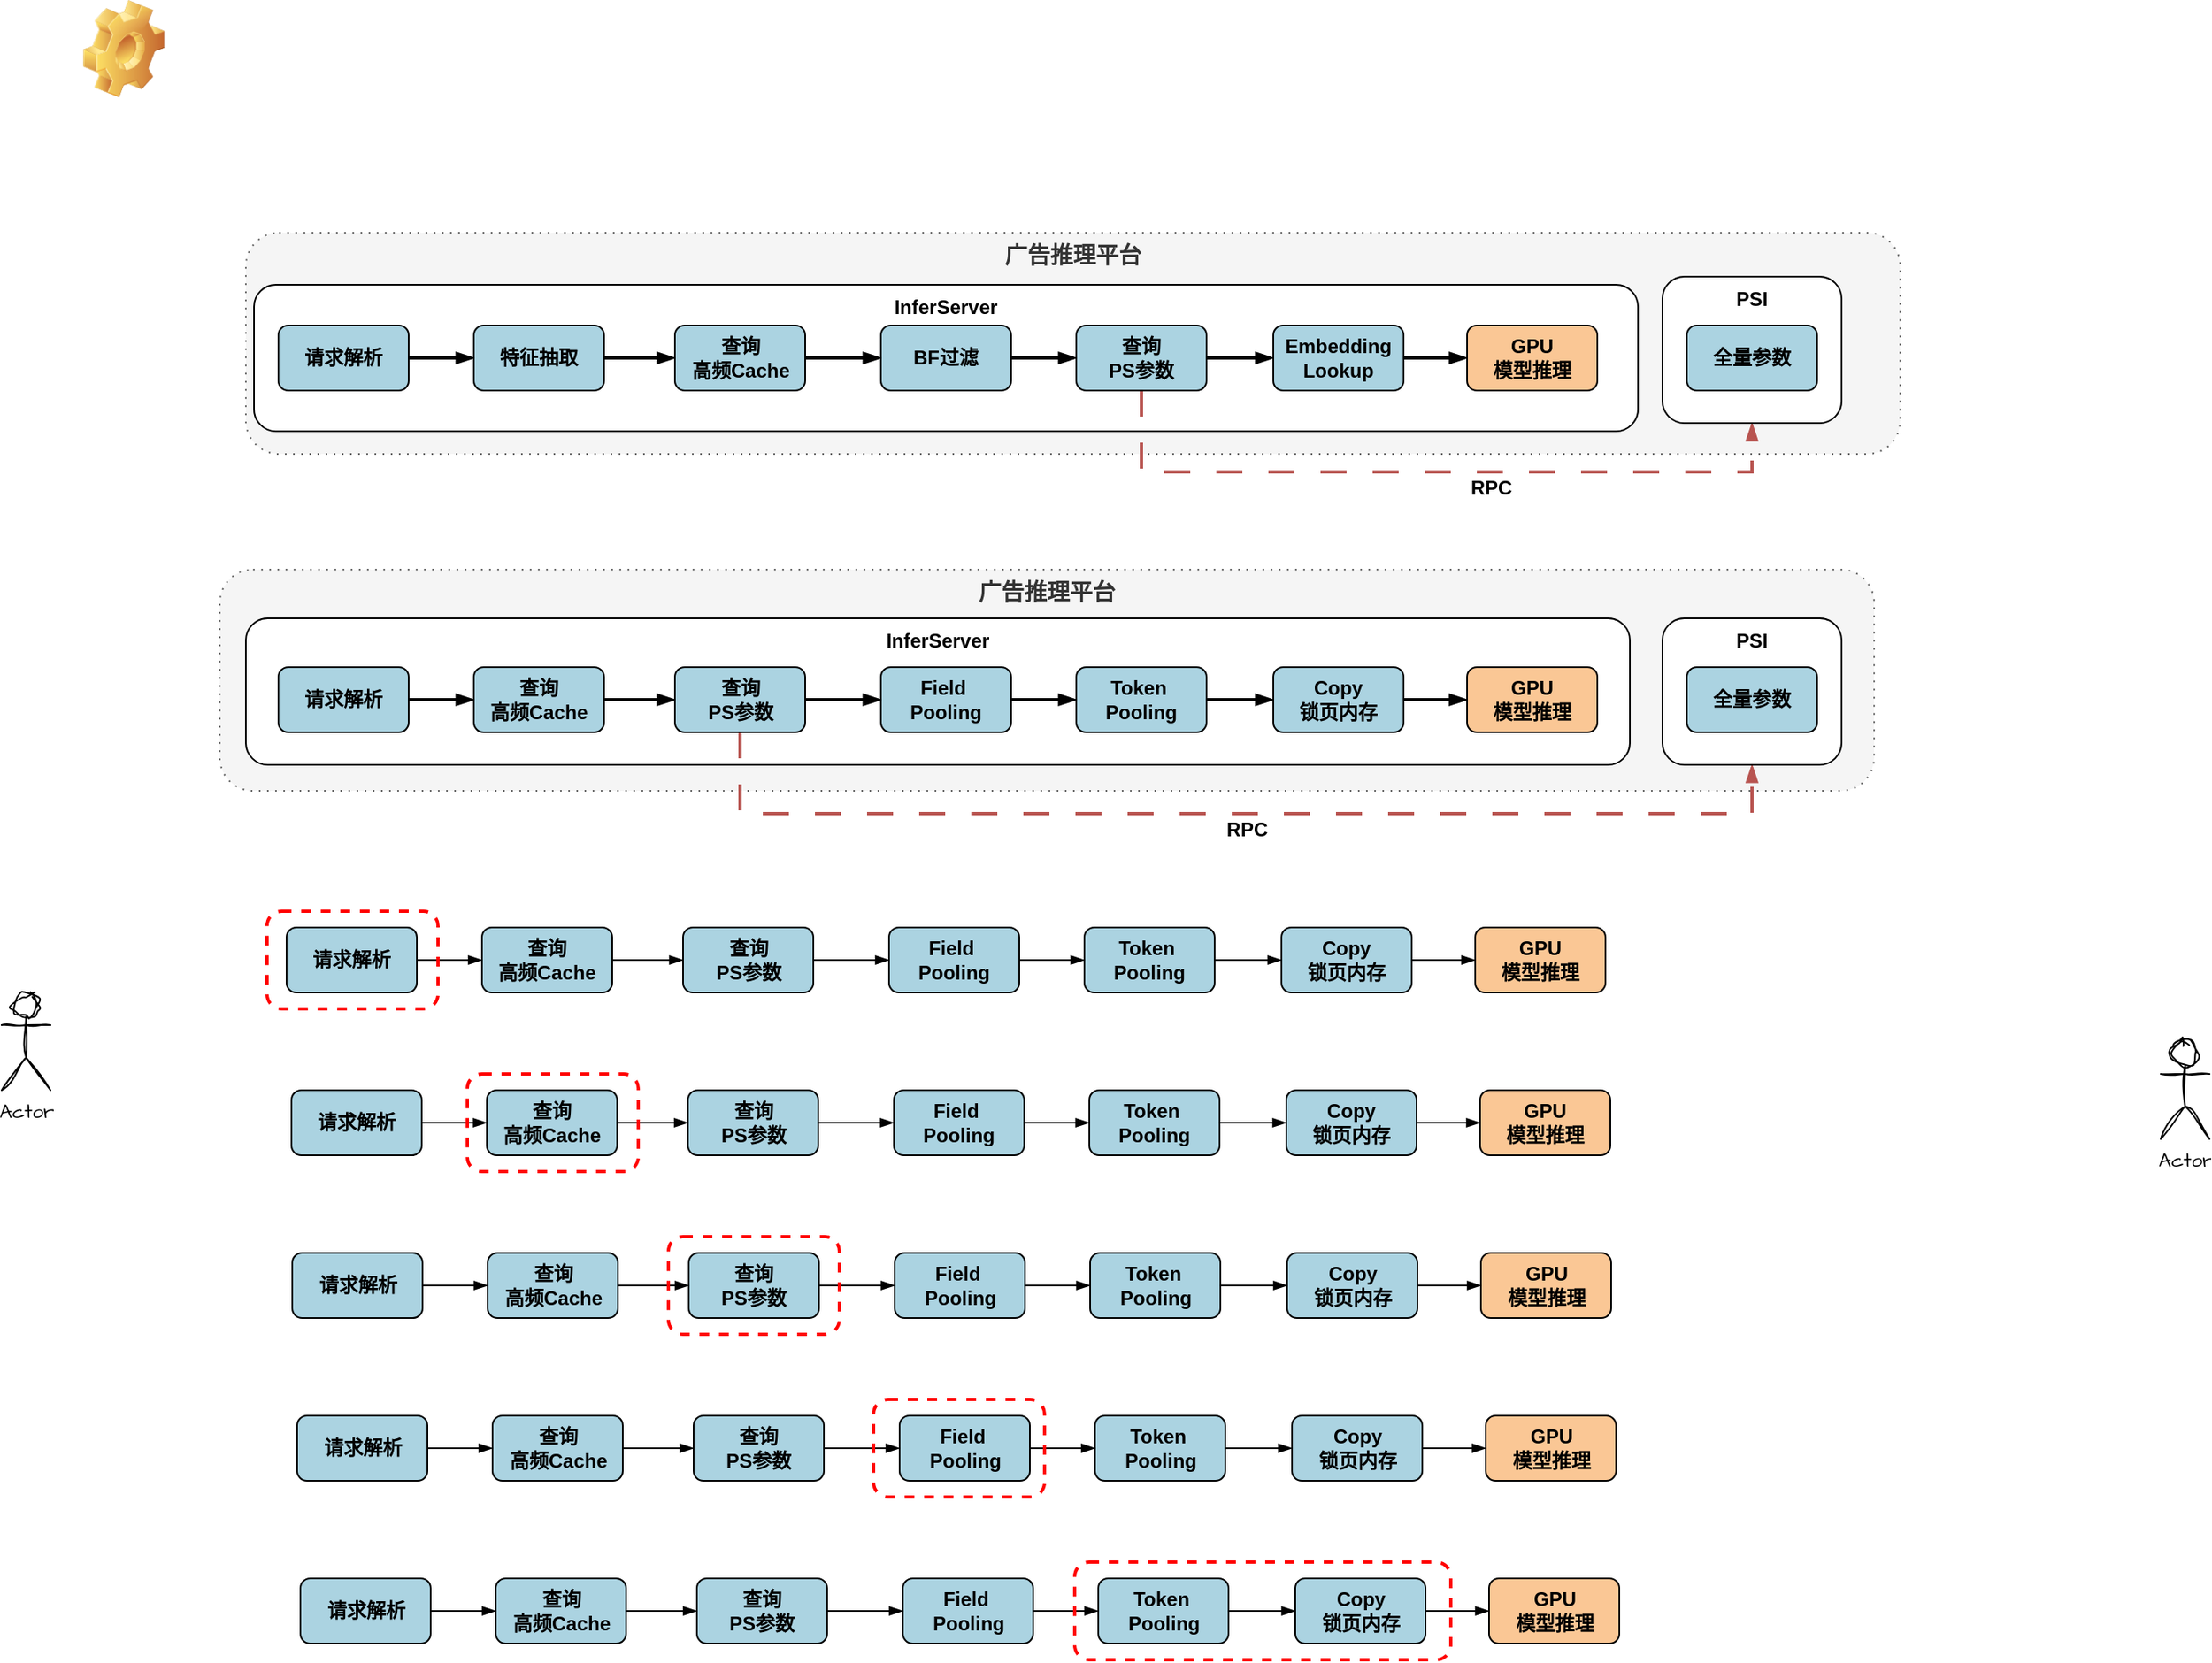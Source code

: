 <mxfile version="27.0.6">
  <diagram name="第 1 页" id="GjEhbLxv8ckOb1mPa53r">
    <mxGraphModel dx="2040" dy="1800" grid="1" gridSize="10" guides="1" tooltips="1" connect="1" arrows="1" fold="1" page="1" pageScale="1" pageWidth="827" pageHeight="1169" math="0" shadow="0">
      <root>
        <mxCell id="0" />
        <mxCell id="1" parent="0" />
        <mxCell id="kPLIuCxcIL4N2UCZBuoY-30" value="&lt;b&gt;&lt;font style=&quot;font-size: 14px;&quot;&gt;广告推理平台&lt;/font&gt;&lt;/b&gt;" style="rounded=1;whiteSpace=wrap;html=1;hachureGap=4;fontFamily=Architects Daughter;fontSource=https%3A%2F%2Ffonts.googleapis.com%2Fcss%3Ffamily%3DArchitects%2BDaughter;dashed=1;dashPattern=1 4;verticalAlign=top;fillColor=#f5f5f5;fontColor=#333333;strokeColor=#666666;" vertex="1" parent="1">
          <mxGeometry x="34" y="340" width="1016" height="136" as="geometry" />
        </mxCell>
        <mxCell id="kPLIuCxcIL4N2UCZBuoY-8" value="&lt;font face=&quot;Helvetica&quot;&gt;&lt;b style=&quot;&quot;&gt;InferServer&lt;/b&gt;&lt;/font&gt;" style="rounded=1;whiteSpace=wrap;html=1;hachureGap=4;fontFamily=Architects Daughter;fontSource=https%3A%2F%2Ffonts.googleapis.com%2Fcss%3Ffamily%3DArchitects%2BDaughter;verticalAlign=top;" vertex="1" parent="1">
          <mxGeometry x="50" y="370" width="850" height="90" as="geometry" />
        </mxCell>
        <mxCell id="kPLIuCxcIL4N2UCZBuoY-9" style="edgeStyle=orthogonalEdgeStyle;rounded=0;hachureGap=4;orthogonalLoop=1;jettySize=auto;html=1;exitX=1;exitY=0.5;exitDx=0;exitDy=0;fontFamily=Architects Daughter;fontSource=https%3A%2F%2Ffonts.googleapis.com%2Fcss%3Ffamily%3DArchitects%2BDaughter;endArrow=blockThin;endFill=1;strokeWidth=2;" edge="1" parent="1" source="kPLIuCxcIL4N2UCZBuoY-1" target="kPLIuCxcIL4N2UCZBuoY-2">
          <mxGeometry relative="1" as="geometry">
            <Array as="points">
              <mxPoint x="170" y="420" />
              <mxPoint x="170" y="420" />
            </Array>
          </mxGeometry>
        </mxCell>
        <mxCell id="kPLIuCxcIL4N2UCZBuoY-1" value="请求解析" style="rounded=1;whiteSpace=wrap;html=1;hachureGap=4;fontFamily=Helvetica;fontStyle=1;fillColor=#ABD3E1;" vertex="1" parent="1">
          <mxGeometry x="70" y="400" width="80" height="40" as="geometry" />
        </mxCell>
        <mxCell id="kPLIuCxcIL4N2UCZBuoY-10" style="edgeStyle=orthogonalEdgeStyle;rounded=0;hachureGap=4;orthogonalLoop=1;jettySize=auto;html=1;exitX=1;exitY=0.5;exitDx=0;exitDy=0;entryX=0;entryY=0.5;entryDx=0;entryDy=0;fontFamily=Architects Daughter;fontSource=https%3A%2F%2Ffonts.googleapis.com%2Fcss%3Ffamily%3DArchitects%2BDaughter;endArrow=blockThin;endFill=1;strokeWidth=2;" edge="1" parent="1" source="kPLIuCxcIL4N2UCZBuoY-2" target="kPLIuCxcIL4N2UCZBuoY-3">
          <mxGeometry relative="1" as="geometry" />
        </mxCell>
        <mxCell id="kPLIuCxcIL4N2UCZBuoY-2" value="查询&lt;div&gt;高频Cache&lt;/div&gt;" style="rounded=1;whiteSpace=wrap;html=1;hachureGap=4;fontFamily=Helvetica;fontStyle=1;fillColor=#ABD3E1;" vertex="1" parent="1">
          <mxGeometry x="190" y="400" width="80" height="40" as="geometry" />
        </mxCell>
        <mxCell id="kPLIuCxcIL4N2UCZBuoY-11" style="edgeStyle=orthogonalEdgeStyle;rounded=0;hachureGap=4;orthogonalLoop=1;jettySize=auto;html=1;exitX=1;exitY=0.5;exitDx=0;exitDy=0;fontFamily=Architects Daughter;fontSource=https%3A%2F%2Ffonts.googleapis.com%2Fcss%3Ffamily%3DArchitects%2BDaughter;endArrow=blockThin;endFill=1;strokeWidth=2;" edge="1" parent="1" source="kPLIuCxcIL4N2UCZBuoY-3" target="kPLIuCxcIL4N2UCZBuoY-4">
          <mxGeometry relative="1" as="geometry" />
        </mxCell>
        <mxCell id="kPLIuCxcIL4N2UCZBuoY-34" style="edgeStyle=orthogonalEdgeStyle;rounded=0;hachureGap=4;orthogonalLoop=1;jettySize=auto;html=1;exitX=0.5;exitY=1;exitDx=0;exitDy=0;entryX=0.5;entryY=1;entryDx=0;entryDy=0;fontFamily=Architects Daughter;fontSource=https%3A%2F%2Ffonts.googleapis.com%2Fcss%3Ffamily%3DArchitects%2BDaughter;endArrow=blockThin;endFill=1;strokeWidth=2;dashed=1;dashPattern=8 8;fillColor=#f8cecc;strokeColor=#b85450;" edge="1" parent="1" source="kPLIuCxcIL4N2UCZBuoY-3" target="kPLIuCxcIL4N2UCZBuoY-29">
          <mxGeometry relative="1" as="geometry">
            <Array as="points">
              <mxPoint x="354" y="490" />
              <mxPoint x="975" y="490" />
            </Array>
          </mxGeometry>
        </mxCell>
        <mxCell id="kPLIuCxcIL4N2UCZBuoY-3" value="查询&lt;div&gt;PS&lt;span style=&quot;background-color: transparent; color: light-dark(rgb(0, 0, 0), rgb(255, 255, 255));&quot;&gt;参数&lt;/span&gt;&lt;/div&gt;" style="rounded=1;whiteSpace=wrap;html=1;hachureGap=4;fontFamily=Helvetica;fontStyle=1;fillColor=#ABD3E1;" vertex="1" parent="1">
          <mxGeometry x="313.5" y="400" width="80" height="40" as="geometry" />
        </mxCell>
        <mxCell id="kPLIuCxcIL4N2UCZBuoY-12" style="edgeStyle=orthogonalEdgeStyle;rounded=0;hachureGap=4;orthogonalLoop=1;jettySize=auto;html=1;exitX=1;exitY=0.5;exitDx=0;exitDy=0;entryX=0;entryY=0.5;entryDx=0;entryDy=0;fontFamily=Architects Daughter;fontSource=https%3A%2F%2Ffonts.googleapis.com%2Fcss%3Ffamily%3DArchitects%2BDaughter;endArrow=blockThin;endFill=1;strokeWidth=2;" edge="1" parent="1" source="kPLIuCxcIL4N2UCZBuoY-4" target="kPLIuCxcIL4N2UCZBuoY-5">
          <mxGeometry relative="1" as="geometry" />
        </mxCell>
        <mxCell id="kPLIuCxcIL4N2UCZBuoY-4" value="Field&amp;nbsp;&lt;div&gt;Pooling&lt;/div&gt;" style="rounded=1;whiteSpace=wrap;html=1;hachureGap=4;fontFamily=Helvetica;fontStyle=1;fillColor=#ABD3E1;" vertex="1" parent="1">
          <mxGeometry x="440" y="400" width="80" height="40" as="geometry" />
        </mxCell>
        <mxCell id="kPLIuCxcIL4N2UCZBuoY-13" style="edgeStyle=orthogonalEdgeStyle;rounded=0;hachureGap=4;orthogonalLoop=1;jettySize=auto;html=1;exitX=1;exitY=0.5;exitDx=0;exitDy=0;entryX=0;entryY=0.5;entryDx=0;entryDy=0;fontFamily=Architects Daughter;fontSource=https%3A%2F%2Ffonts.googleapis.com%2Fcss%3Ffamily%3DArchitects%2BDaughter;endArrow=blockThin;endFill=1;strokeWidth=2;" edge="1" parent="1" source="kPLIuCxcIL4N2UCZBuoY-5" target="kPLIuCxcIL4N2UCZBuoY-6">
          <mxGeometry relative="1" as="geometry" />
        </mxCell>
        <mxCell id="kPLIuCxcIL4N2UCZBuoY-5" value="Token&amp;nbsp;&lt;div&gt;Pooling&lt;/div&gt;" style="rounded=1;whiteSpace=wrap;html=1;hachureGap=4;fontFamily=Helvetica;fontStyle=1;fillColor=#ABD3E1;" vertex="1" parent="1">
          <mxGeometry x="560" y="400" width="80" height="40" as="geometry" />
        </mxCell>
        <mxCell id="kPLIuCxcIL4N2UCZBuoY-14" style="edgeStyle=orthogonalEdgeStyle;rounded=0;hachureGap=4;orthogonalLoop=1;jettySize=auto;html=1;exitX=1;exitY=0.5;exitDx=0;exitDy=0;entryX=0;entryY=0.5;entryDx=0;entryDy=0;fontFamily=Architects Daughter;fontSource=https%3A%2F%2Ffonts.googleapis.com%2Fcss%3Ffamily%3DArchitects%2BDaughter;endArrow=blockThin;endFill=1;strokeWidth=2;" edge="1" parent="1" source="kPLIuCxcIL4N2UCZBuoY-6" target="kPLIuCxcIL4N2UCZBuoY-7">
          <mxGeometry relative="1" as="geometry" />
        </mxCell>
        <mxCell id="kPLIuCxcIL4N2UCZBuoY-6" value="Copy&lt;div&gt;锁页内存&lt;/div&gt;" style="rounded=1;whiteSpace=wrap;html=1;hachureGap=4;fontFamily=Helvetica;fontStyle=1;fillColor=#ABD3E1;" vertex="1" parent="1">
          <mxGeometry x="681" y="400" width="80" height="40" as="geometry" />
        </mxCell>
        <mxCell id="kPLIuCxcIL4N2UCZBuoY-7" value="GPU&lt;div&gt;模型推理&lt;/div&gt;" style="rounded=1;whiteSpace=wrap;html=1;hachureGap=4;fontFamily=Helvetica;fontStyle=1;fillColor=#FAC795;" vertex="1" parent="1">
          <mxGeometry x="800" y="400" width="80" height="40" as="geometry" />
        </mxCell>
        <mxCell id="kPLIuCxcIL4N2UCZBuoY-16" style="edgeStyle=orthogonalEdgeStyle;rounded=0;hachureGap=4;orthogonalLoop=1;jettySize=auto;html=1;exitX=1;exitY=0.5;exitDx=0;exitDy=0;fontFamily=Architects Daughter;fontSource=https%3A%2F%2Ffonts.googleapis.com%2Fcss%3Ffamily%3DArchitects%2BDaughter;endArrow=blockThin;endFill=1;" edge="1" parent="1" source="kPLIuCxcIL4N2UCZBuoY-17" target="kPLIuCxcIL4N2UCZBuoY-19">
          <mxGeometry relative="1" as="geometry">
            <Array as="points">
              <mxPoint x="175" y="580" />
              <mxPoint x="175" y="580" />
            </Array>
          </mxGeometry>
        </mxCell>
        <mxCell id="kPLIuCxcIL4N2UCZBuoY-17" value="请求解析" style="rounded=1;whiteSpace=wrap;html=1;hachureGap=4;fontFamily=Helvetica;fontStyle=1;fillColor=#ABD3E1;" vertex="1" parent="1">
          <mxGeometry x="75" y="560" width="80" height="40" as="geometry" />
        </mxCell>
        <mxCell id="kPLIuCxcIL4N2UCZBuoY-18" style="edgeStyle=orthogonalEdgeStyle;rounded=0;hachureGap=4;orthogonalLoop=1;jettySize=auto;html=1;exitX=1;exitY=0.5;exitDx=0;exitDy=0;entryX=0;entryY=0.5;entryDx=0;entryDy=0;fontFamily=Architects Daughter;fontSource=https%3A%2F%2Ffonts.googleapis.com%2Fcss%3Ffamily%3DArchitects%2BDaughter;endArrow=blockThin;endFill=1;" edge="1" parent="1" source="kPLIuCxcIL4N2UCZBuoY-19" target="kPLIuCxcIL4N2UCZBuoY-21">
          <mxGeometry relative="1" as="geometry" />
        </mxCell>
        <mxCell id="kPLIuCxcIL4N2UCZBuoY-19" value="查询&lt;div&gt;高频Cache&lt;/div&gt;" style="rounded=1;whiteSpace=wrap;html=1;hachureGap=4;fontFamily=Helvetica;fontStyle=1;fillColor=#ABD3E1;" vertex="1" parent="1">
          <mxGeometry x="195" y="560" width="80" height="40" as="geometry" />
        </mxCell>
        <mxCell id="kPLIuCxcIL4N2UCZBuoY-20" style="edgeStyle=orthogonalEdgeStyle;rounded=0;hachureGap=4;orthogonalLoop=1;jettySize=auto;html=1;exitX=1;exitY=0.5;exitDx=0;exitDy=0;fontFamily=Architects Daughter;fontSource=https%3A%2F%2Ffonts.googleapis.com%2Fcss%3Ffamily%3DArchitects%2BDaughter;endArrow=blockThin;endFill=1;" edge="1" parent="1" source="kPLIuCxcIL4N2UCZBuoY-21" target="kPLIuCxcIL4N2UCZBuoY-23">
          <mxGeometry relative="1" as="geometry" />
        </mxCell>
        <mxCell id="kPLIuCxcIL4N2UCZBuoY-21" value="查询&lt;div&gt;PS&lt;span style=&quot;background-color: transparent; color: light-dark(rgb(0, 0, 0), rgb(255, 255, 255));&quot;&gt;参数&lt;/span&gt;&lt;/div&gt;" style="rounded=1;whiteSpace=wrap;html=1;hachureGap=4;fontFamily=Helvetica;fontStyle=1;fillColor=#ABD3E1;" vertex="1" parent="1">
          <mxGeometry x="318.5" y="560" width="80" height="40" as="geometry" />
        </mxCell>
        <mxCell id="kPLIuCxcIL4N2UCZBuoY-22" style="edgeStyle=orthogonalEdgeStyle;rounded=0;hachureGap=4;orthogonalLoop=1;jettySize=auto;html=1;exitX=1;exitY=0.5;exitDx=0;exitDy=0;entryX=0;entryY=0.5;entryDx=0;entryDy=0;fontFamily=Architects Daughter;fontSource=https%3A%2F%2Ffonts.googleapis.com%2Fcss%3Ffamily%3DArchitects%2BDaughter;endArrow=blockThin;endFill=1;" edge="1" parent="1" source="kPLIuCxcIL4N2UCZBuoY-23" target="kPLIuCxcIL4N2UCZBuoY-25">
          <mxGeometry relative="1" as="geometry" />
        </mxCell>
        <mxCell id="kPLIuCxcIL4N2UCZBuoY-23" value="Field&amp;nbsp;&lt;div&gt;Pooling&lt;/div&gt;" style="rounded=1;whiteSpace=wrap;html=1;hachureGap=4;fontFamily=Helvetica;fontStyle=1;fillColor=#ABD3E1;" vertex="1" parent="1">
          <mxGeometry x="445" y="560" width="80" height="40" as="geometry" />
        </mxCell>
        <mxCell id="kPLIuCxcIL4N2UCZBuoY-24" style="edgeStyle=orthogonalEdgeStyle;rounded=0;hachureGap=4;orthogonalLoop=1;jettySize=auto;html=1;exitX=1;exitY=0.5;exitDx=0;exitDy=0;entryX=0;entryY=0.5;entryDx=0;entryDy=0;fontFamily=Architects Daughter;fontSource=https%3A%2F%2Ffonts.googleapis.com%2Fcss%3Ffamily%3DArchitects%2BDaughter;endArrow=blockThin;endFill=1;" edge="1" parent="1" source="kPLIuCxcIL4N2UCZBuoY-25" target="kPLIuCxcIL4N2UCZBuoY-27">
          <mxGeometry relative="1" as="geometry" />
        </mxCell>
        <mxCell id="kPLIuCxcIL4N2UCZBuoY-25" value="Token&amp;nbsp;&lt;div&gt;Pooling&lt;/div&gt;" style="rounded=1;whiteSpace=wrap;html=1;hachureGap=4;fontFamily=Helvetica;fontStyle=1;fillColor=#ABD3E1;" vertex="1" parent="1">
          <mxGeometry x="565" y="560" width="80" height="40" as="geometry" />
        </mxCell>
        <mxCell id="kPLIuCxcIL4N2UCZBuoY-26" style="edgeStyle=orthogonalEdgeStyle;rounded=0;hachureGap=4;orthogonalLoop=1;jettySize=auto;html=1;exitX=1;exitY=0.5;exitDx=0;exitDy=0;entryX=0;entryY=0.5;entryDx=0;entryDy=0;fontFamily=Architects Daughter;fontSource=https%3A%2F%2Ffonts.googleapis.com%2Fcss%3Ffamily%3DArchitects%2BDaughter;endArrow=blockThin;endFill=1;" edge="1" parent="1" source="kPLIuCxcIL4N2UCZBuoY-27" target="kPLIuCxcIL4N2UCZBuoY-28">
          <mxGeometry relative="1" as="geometry" />
        </mxCell>
        <mxCell id="kPLIuCxcIL4N2UCZBuoY-27" value="Copy&lt;div&gt;锁页内存&lt;/div&gt;" style="rounded=1;whiteSpace=wrap;html=1;hachureGap=4;fontFamily=Helvetica;fontStyle=1;fillColor=#ABD3E1;" vertex="1" parent="1">
          <mxGeometry x="686" y="560" width="80" height="40" as="geometry" />
        </mxCell>
        <mxCell id="kPLIuCxcIL4N2UCZBuoY-28" value="GPU&lt;div&gt;模型推理&lt;/div&gt;" style="rounded=1;whiteSpace=wrap;html=1;hachureGap=4;fontFamily=Helvetica;fontStyle=1;fillColor=#FAC795;" vertex="1" parent="1">
          <mxGeometry x="805" y="560" width="80" height="40" as="geometry" />
        </mxCell>
        <mxCell id="kPLIuCxcIL4N2UCZBuoY-29" value="&lt;font face=&quot;Helvetica&quot;&gt;&lt;b style=&quot;&quot;&gt;PSI&lt;/b&gt;&lt;/font&gt;" style="rounded=1;whiteSpace=wrap;html=1;hachureGap=4;fontFamily=Architects Daughter;fontSource=https%3A%2F%2Ffonts.googleapis.com%2Fcss%3Ffamily%3DArchitects%2BDaughter;verticalAlign=top;" vertex="1" parent="1">
          <mxGeometry x="920" y="370" width="110" height="90" as="geometry" />
        </mxCell>
        <mxCell id="kPLIuCxcIL4N2UCZBuoY-33" value="全量参数" style="rounded=1;whiteSpace=wrap;html=1;hachureGap=4;fontFamily=Helvetica;fontStyle=1;fillColor=#ABD3E1;" vertex="1" parent="1">
          <mxGeometry x="935" y="400" width="80" height="40" as="geometry" />
        </mxCell>
        <mxCell id="kPLIuCxcIL4N2UCZBuoY-35" value="RPC" style="text;html=1;align=center;verticalAlign=middle;whiteSpace=wrap;rounded=0;fontFamily=Helvetica;fontStyle=1" vertex="1" parent="1">
          <mxGeometry x="640" y="490" width="50" height="20" as="geometry" />
        </mxCell>
        <mxCell id="kPLIuCxcIL4N2UCZBuoY-36" style="edgeStyle=orthogonalEdgeStyle;rounded=0;hachureGap=4;orthogonalLoop=1;jettySize=auto;html=1;exitX=1;exitY=0.5;exitDx=0;exitDy=0;fontFamily=Architects Daughter;fontSource=https%3A%2F%2Ffonts.googleapis.com%2Fcss%3Ffamily%3DArchitects%2BDaughter;endArrow=blockThin;endFill=1;" edge="1" parent="1" source="kPLIuCxcIL4N2UCZBuoY-37" target="kPLIuCxcIL4N2UCZBuoY-39">
          <mxGeometry relative="1" as="geometry">
            <Array as="points">
              <mxPoint x="178" y="680" />
              <mxPoint x="178" y="680" />
            </Array>
          </mxGeometry>
        </mxCell>
        <mxCell id="kPLIuCxcIL4N2UCZBuoY-37" value="请求解析" style="rounded=1;whiteSpace=wrap;html=1;hachureGap=4;fontFamily=Helvetica;fontStyle=1;fillColor=#ABD3E1;" vertex="1" parent="1">
          <mxGeometry x="78" y="660" width="80" height="40" as="geometry" />
        </mxCell>
        <mxCell id="kPLIuCxcIL4N2UCZBuoY-38" style="edgeStyle=orthogonalEdgeStyle;rounded=0;hachureGap=4;orthogonalLoop=1;jettySize=auto;html=1;exitX=1;exitY=0.5;exitDx=0;exitDy=0;entryX=0;entryY=0.5;entryDx=0;entryDy=0;fontFamily=Architects Daughter;fontSource=https%3A%2F%2Ffonts.googleapis.com%2Fcss%3Ffamily%3DArchitects%2BDaughter;endArrow=blockThin;endFill=1;" edge="1" parent="1" source="kPLIuCxcIL4N2UCZBuoY-39" target="kPLIuCxcIL4N2UCZBuoY-41">
          <mxGeometry relative="1" as="geometry" />
        </mxCell>
        <mxCell id="kPLIuCxcIL4N2UCZBuoY-39" value="查询&lt;div&gt;高频Cache&lt;/div&gt;" style="rounded=1;whiteSpace=wrap;html=1;hachureGap=4;fontFamily=Helvetica;fontStyle=1;fillColor=#ABD3E1;" vertex="1" parent="1">
          <mxGeometry x="198" y="660" width="80" height="40" as="geometry" />
        </mxCell>
        <mxCell id="kPLIuCxcIL4N2UCZBuoY-40" style="edgeStyle=orthogonalEdgeStyle;rounded=0;hachureGap=4;orthogonalLoop=1;jettySize=auto;html=1;exitX=1;exitY=0.5;exitDx=0;exitDy=0;fontFamily=Architects Daughter;fontSource=https%3A%2F%2Ffonts.googleapis.com%2Fcss%3Ffamily%3DArchitects%2BDaughter;endArrow=blockThin;endFill=1;" edge="1" parent="1" source="kPLIuCxcIL4N2UCZBuoY-41" target="kPLIuCxcIL4N2UCZBuoY-43">
          <mxGeometry relative="1" as="geometry" />
        </mxCell>
        <mxCell id="kPLIuCxcIL4N2UCZBuoY-41" value="查询&lt;div&gt;PS&lt;span style=&quot;background-color: transparent; color: light-dark(rgb(0, 0, 0), rgb(255, 255, 255));&quot;&gt;参数&lt;/span&gt;&lt;/div&gt;" style="rounded=1;whiteSpace=wrap;html=1;hachureGap=4;fontFamily=Helvetica;fontStyle=1;fillColor=#ABD3E1;" vertex="1" parent="1">
          <mxGeometry x="321.5" y="660" width="80" height="40" as="geometry" />
        </mxCell>
        <mxCell id="kPLIuCxcIL4N2UCZBuoY-42" style="edgeStyle=orthogonalEdgeStyle;rounded=0;hachureGap=4;orthogonalLoop=1;jettySize=auto;html=1;exitX=1;exitY=0.5;exitDx=0;exitDy=0;entryX=0;entryY=0.5;entryDx=0;entryDy=0;fontFamily=Architects Daughter;fontSource=https%3A%2F%2Ffonts.googleapis.com%2Fcss%3Ffamily%3DArchitects%2BDaughter;endArrow=blockThin;endFill=1;" edge="1" parent="1" source="kPLIuCxcIL4N2UCZBuoY-43" target="kPLIuCxcIL4N2UCZBuoY-45">
          <mxGeometry relative="1" as="geometry" />
        </mxCell>
        <mxCell id="kPLIuCxcIL4N2UCZBuoY-43" value="Field&amp;nbsp;&lt;div&gt;Pooling&lt;/div&gt;" style="rounded=1;whiteSpace=wrap;html=1;hachureGap=4;fontFamily=Helvetica;fontStyle=1;fillColor=#ABD3E1;" vertex="1" parent="1">
          <mxGeometry x="448" y="660" width="80" height="40" as="geometry" />
        </mxCell>
        <mxCell id="kPLIuCxcIL4N2UCZBuoY-44" style="edgeStyle=orthogonalEdgeStyle;rounded=0;hachureGap=4;orthogonalLoop=1;jettySize=auto;html=1;exitX=1;exitY=0.5;exitDx=0;exitDy=0;entryX=0;entryY=0.5;entryDx=0;entryDy=0;fontFamily=Architects Daughter;fontSource=https%3A%2F%2Ffonts.googleapis.com%2Fcss%3Ffamily%3DArchitects%2BDaughter;endArrow=blockThin;endFill=1;" edge="1" parent="1" source="kPLIuCxcIL4N2UCZBuoY-45" target="kPLIuCxcIL4N2UCZBuoY-47">
          <mxGeometry relative="1" as="geometry" />
        </mxCell>
        <mxCell id="kPLIuCxcIL4N2UCZBuoY-45" value="Token&amp;nbsp;&lt;div&gt;Pooling&lt;/div&gt;" style="rounded=1;whiteSpace=wrap;html=1;hachureGap=4;fontFamily=Helvetica;fontStyle=1;fillColor=#ABD3E1;" vertex="1" parent="1">
          <mxGeometry x="568" y="660" width="80" height="40" as="geometry" />
        </mxCell>
        <mxCell id="kPLIuCxcIL4N2UCZBuoY-46" style="edgeStyle=orthogonalEdgeStyle;rounded=0;hachureGap=4;orthogonalLoop=1;jettySize=auto;html=1;exitX=1;exitY=0.5;exitDx=0;exitDy=0;entryX=0;entryY=0.5;entryDx=0;entryDy=0;fontFamily=Architects Daughter;fontSource=https%3A%2F%2Ffonts.googleapis.com%2Fcss%3Ffamily%3DArchitects%2BDaughter;endArrow=blockThin;endFill=1;" edge="1" parent="1" source="kPLIuCxcIL4N2UCZBuoY-47" target="kPLIuCxcIL4N2UCZBuoY-48">
          <mxGeometry relative="1" as="geometry" />
        </mxCell>
        <mxCell id="kPLIuCxcIL4N2UCZBuoY-47" value="Copy&lt;div&gt;锁页内存&lt;/div&gt;" style="rounded=1;whiteSpace=wrap;html=1;hachureGap=4;fontFamily=Helvetica;fontStyle=1;fillColor=#ABD3E1;" vertex="1" parent="1">
          <mxGeometry x="689" y="660" width="80" height="40" as="geometry" />
        </mxCell>
        <mxCell id="kPLIuCxcIL4N2UCZBuoY-48" value="GPU&lt;div&gt;模型推理&lt;/div&gt;" style="rounded=1;whiteSpace=wrap;html=1;hachureGap=4;fontFamily=Helvetica;fontStyle=1;fillColor=#FAC795;" vertex="1" parent="1">
          <mxGeometry x="808" y="660" width="80" height="40" as="geometry" />
        </mxCell>
        <mxCell id="kPLIuCxcIL4N2UCZBuoY-49" style="edgeStyle=orthogonalEdgeStyle;rounded=0;hachureGap=4;orthogonalLoop=1;jettySize=auto;html=1;exitX=1;exitY=0.5;exitDx=0;exitDy=0;fontFamily=Architects Daughter;fontSource=https%3A%2F%2Ffonts.googleapis.com%2Fcss%3Ffamily%3DArchitects%2BDaughter;endArrow=blockThin;endFill=1;" edge="1" parent="1" source="kPLIuCxcIL4N2UCZBuoY-50" target="kPLIuCxcIL4N2UCZBuoY-52">
          <mxGeometry relative="1" as="geometry">
            <Array as="points">
              <mxPoint x="178.5" y="780" />
              <mxPoint x="178.5" y="780" />
            </Array>
          </mxGeometry>
        </mxCell>
        <mxCell id="kPLIuCxcIL4N2UCZBuoY-50" value="请求解析" style="rounded=1;whiteSpace=wrap;html=1;hachureGap=4;fontFamily=Helvetica;fontStyle=1;fillColor=#ABD3E1;" vertex="1" parent="1">
          <mxGeometry x="78.5" y="760" width="80" height="40" as="geometry" />
        </mxCell>
        <mxCell id="kPLIuCxcIL4N2UCZBuoY-51" style="edgeStyle=orthogonalEdgeStyle;rounded=0;hachureGap=4;orthogonalLoop=1;jettySize=auto;html=1;exitX=1;exitY=0.5;exitDx=0;exitDy=0;entryX=0;entryY=0.5;entryDx=0;entryDy=0;fontFamily=Architects Daughter;fontSource=https%3A%2F%2Ffonts.googleapis.com%2Fcss%3Ffamily%3DArchitects%2BDaughter;endArrow=blockThin;endFill=1;" edge="1" parent="1" source="kPLIuCxcIL4N2UCZBuoY-52" target="kPLIuCxcIL4N2UCZBuoY-54">
          <mxGeometry relative="1" as="geometry" />
        </mxCell>
        <mxCell id="kPLIuCxcIL4N2UCZBuoY-52" value="查询&lt;div&gt;高频Cache&lt;/div&gt;" style="rounded=1;whiteSpace=wrap;html=1;hachureGap=4;fontFamily=Helvetica;fontStyle=1;fillColor=#ABD3E1;" vertex="1" parent="1">
          <mxGeometry x="198.5" y="760" width="80" height="40" as="geometry" />
        </mxCell>
        <mxCell id="kPLIuCxcIL4N2UCZBuoY-53" style="edgeStyle=orthogonalEdgeStyle;rounded=0;hachureGap=4;orthogonalLoop=1;jettySize=auto;html=1;exitX=1;exitY=0.5;exitDx=0;exitDy=0;fontFamily=Architects Daughter;fontSource=https%3A%2F%2Ffonts.googleapis.com%2Fcss%3Ffamily%3DArchitects%2BDaughter;endArrow=blockThin;endFill=1;" edge="1" parent="1" source="kPLIuCxcIL4N2UCZBuoY-54" target="kPLIuCxcIL4N2UCZBuoY-56">
          <mxGeometry relative="1" as="geometry" />
        </mxCell>
        <mxCell id="kPLIuCxcIL4N2UCZBuoY-54" value="查询&lt;div&gt;PS&lt;span style=&quot;background-color: transparent; color: light-dark(rgb(0, 0, 0), rgb(255, 255, 255));&quot;&gt;参数&lt;/span&gt;&lt;/div&gt;" style="rounded=1;whiteSpace=wrap;html=1;hachureGap=4;fontFamily=Helvetica;fontStyle=1;fillColor=#ABD3E1;" vertex="1" parent="1">
          <mxGeometry x="322" y="760" width="80" height="40" as="geometry" />
        </mxCell>
        <mxCell id="kPLIuCxcIL4N2UCZBuoY-55" style="edgeStyle=orthogonalEdgeStyle;rounded=0;hachureGap=4;orthogonalLoop=1;jettySize=auto;html=1;exitX=1;exitY=0.5;exitDx=0;exitDy=0;entryX=0;entryY=0.5;entryDx=0;entryDy=0;fontFamily=Architects Daughter;fontSource=https%3A%2F%2Ffonts.googleapis.com%2Fcss%3Ffamily%3DArchitects%2BDaughter;endArrow=blockThin;endFill=1;" edge="1" parent="1" source="kPLIuCxcIL4N2UCZBuoY-56" target="kPLIuCxcIL4N2UCZBuoY-58">
          <mxGeometry relative="1" as="geometry" />
        </mxCell>
        <mxCell id="kPLIuCxcIL4N2UCZBuoY-56" value="Field&amp;nbsp;&lt;div&gt;Pooling&lt;/div&gt;" style="rounded=1;whiteSpace=wrap;html=1;hachureGap=4;fontFamily=Helvetica;fontStyle=1;fillColor=#ABD3E1;" vertex="1" parent="1">
          <mxGeometry x="448.5" y="760" width="80" height="40" as="geometry" />
        </mxCell>
        <mxCell id="kPLIuCxcIL4N2UCZBuoY-57" style="edgeStyle=orthogonalEdgeStyle;rounded=0;hachureGap=4;orthogonalLoop=1;jettySize=auto;html=1;exitX=1;exitY=0.5;exitDx=0;exitDy=0;entryX=0;entryY=0.5;entryDx=0;entryDy=0;fontFamily=Architects Daughter;fontSource=https%3A%2F%2Ffonts.googleapis.com%2Fcss%3Ffamily%3DArchitects%2BDaughter;endArrow=blockThin;endFill=1;" edge="1" parent="1" source="kPLIuCxcIL4N2UCZBuoY-58" target="kPLIuCxcIL4N2UCZBuoY-60">
          <mxGeometry relative="1" as="geometry" />
        </mxCell>
        <mxCell id="kPLIuCxcIL4N2UCZBuoY-58" value="Token&amp;nbsp;&lt;div&gt;Pooling&lt;/div&gt;" style="rounded=1;whiteSpace=wrap;html=1;hachureGap=4;fontFamily=Helvetica;fontStyle=1;fillColor=#ABD3E1;" vertex="1" parent="1">
          <mxGeometry x="568.5" y="760" width="80" height="40" as="geometry" />
        </mxCell>
        <mxCell id="kPLIuCxcIL4N2UCZBuoY-59" style="edgeStyle=orthogonalEdgeStyle;rounded=0;hachureGap=4;orthogonalLoop=1;jettySize=auto;html=1;exitX=1;exitY=0.5;exitDx=0;exitDy=0;entryX=0;entryY=0.5;entryDx=0;entryDy=0;fontFamily=Architects Daughter;fontSource=https%3A%2F%2Ffonts.googleapis.com%2Fcss%3Ffamily%3DArchitects%2BDaughter;endArrow=blockThin;endFill=1;" edge="1" parent="1" source="kPLIuCxcIL4N2UCZBuoY-60" target="kPLIuCxcIL4N2UCZBuoY-61">
          <mxGeometry relative="1" as="geometry" />
        </mxCell>
        <mxCell id="kPLIuCxcIL4N2UCZBuoY-60" value="Copy&lt;div&gt;锁页内存&lt;/div&gt;" style="rounded=1;whiteSpace=wrap;html=1;hachureGap=4;fontFamily=Helvetica;fontStyle=1;fillColor=#ABD3E1;" vertex="1" parent="1">
          <mxGeometry x="689.5" y="760" width="80" height="40" as="geometry" />
        </mxCell>
        <mxCell id="kPLIuCxcIL4N2UCZBuoY-61" value="GPU&lt;div&gt;模型推理&lt;/div&gt;" style="rounded=1;whiteSpace=wrap;html=1;hachureGap=4;fontFamily=Helvetica;fontStyle=1;fillColor=#FAC795;" vertex="1" parent="1">
          <mxGeometry x="808.5" y="760" width="80" height="40" as="geometry" />
        </mxCell>
        <mxCell id="kPLIuCxcIL4N2UCZBuoY-62" style="edgeStyle=orthogonalEdgeStyle;rounded=0;hachureGap=4;orthogonalLoop=1;jettySize=auto;html=1;exitX=1;exitY=0.5;exitDx=0;exitDy=0;fontFamily=Architects Daughter;fontSource=https%3A%2F%2Ffonts.googleapis.com%2Fcss%3Ffamily%3DArchitects%2BDaughter;endArrow=blockThin;endFill=1;" edge="1" parent="1" source="kPLIuCxcIL4N2UCZBuoY-63" target="kPLIuCxcIL4N2UCZBuoY-65">
          <mxGeometry relative="1" as="geometry">
            <Array as="points">
              <mxPoint x="181.5" y="880" />
              <mxPoint x="181.5" y="880" />
            </Array>
          </mxGeometry>
        </mxCell>
        <mxCell id="kPLIuCxcIL4N2UCZBuoY-63" value="请求解析" style="rounded=1;whiteSpace=wrap;html=1;hachureGap=4;fontFamily=Helvetica;fontStyle=1;fillColor=#ABD3E1;" vertex="1" parent="1">
          <mxGeometry x="81.5" y="860" width="80" height="40" as="geometry" />
        </mxCell>
        <mxCell id="kPLIuCxcIL4N2UCZBuoY-64" style="edgeStyle=orthogonalEdgeStyle;rounded=0;hachureGap=4;orthogonalLoop=1;jettySize=auto;html=1;exitX=1;exitY=0.5;exitDx=0;exitDy=0;entryX=0;entryY=0.5;entryDx=0;entryDy=0;fontFamily=Architects Daughter;fontSource=https%3A%2F%2Ffonts.googleapis.com%2Fcss%3Ffamily%3DArchitects%2BDaughter;endArrow=blockThin;endFill=1;" edge="1" parent="1" source="kPLIuCxcIL4N2UCZBuoY-65" target="kPLIuCxcIL4N2UCZBuoY-67">
          <mxGeometry relative="1" as="geometry" />
        </mxCell>
        <mxCell id="kPLIuCxcIL4N2UCZBuoY-65" value="查询&lt;div&gt;高频Cache&lt;/div&gt;" style="rounded=1;whiteSpace=wrap;html=1;hachureGap=4;fontFamily=Helvetica;fontStyle=1;fillColor=#ABD3E1;" vertex="1" parent="1">
          <mxGeometry x="201.5" y="860" width="80" height="40" as="geometry" />
        </mxCell>
        <mxCell id="kPLIuCxcIL4N2UCZBuoY-66" style="edgeStyle=orthogonalEdgeStyle;rounded=0;hachureGap=4;orthogonalLoop=1;jettySize=auto;html=1;exitX=1;exitY=0.5;exitDx=0;exitDy=0;fontFamily=Architects Daughter;fontSource=https%3A%2F%2Ffonts.googleapis.com%2Fcss%3Ffamily%3DArchitects%2BDaughter;endArrow=blockThin;endFill=1;" edge="1" parent="1" source="kPLIuCxcIL4N2UCZBuoY-67" target="kPLIuCxcIL4N2UCZBuoY-69">
          <mxGeometry relative="1" as="geometry" />
        </mxCell>
        <mxCell id="kPLIuCxcIL4N2UCZBuoY-67" value="查询&lt;div&gt;PS&lt;span style=&quot;background-color: transparent; color: light-dark(rgb(0, 0, 0), rgb(255, 255, 255));&quot;&gt;参数&lt;/span&gt;&lt;/div&gt;" style="rounded=1;whiteSpace=wrap;html=1;hachureGap=4;fontFamily=Helvetica;fontStyle=1;fillColor=#ABD3E1;" vertex="1" parent="1">
          <mxGeometry x="325" y="860" width="80" height="40" as="geometry" />
        </mxCell>
        <mxCell id="kPLIuCxcIL4N2UCZBuoY-68" style="edgeStyle=orthogonalEdgeStyle;rounded=0;hachureGap=4;orthogonalLoop=1;jettySize=auto;html=1;exitX=1;exitY=0.5;exitDx=0;exitDy=0;entryX=0;entryY=0.5;entryDx=0;entryDy=0;fontFamily=Architects Daughter;fontSource=https%3A%2F%2Ffonts.googleapis.com%2Fcss%3Ffamily%3DArchitects%2BDaughter;endArrow=blockThin;endFill=1;" edge="1" parent="1" source="kPLIuCxcIL4N2UCZBuoY-69" target="kPLIuCxcIL4N2UCZBuoY-71">
          <mxGeometry relative="1" as="geometry" />
        </mxCell>
        <mxCell id="kPLIuCxcIL4N2UCZBuoY-69" value="Field&amp;nbsp;&lt;div&gt;Pooling&lt;/div&gt;" style="rounded=1;whiteSpace=wrap;html=1;hachureGap=4;fontFamily=Helvetica;fontStyle=1;fillColor=#ABD3E1;" vertex="1" parent="1">
          <mxGeometry x="451.5" y="860" width="80" height="40" as="geometry" />
        </mxCell>
        <mxCell id="kPLIuCxcIL4N2UCZBuoY-70" style="edgeStyle=orthogonalEdgeStyle;rounded=0;hachureGap=4;orthogonalLoop=1;jettySize=auto;html=1;exitX=1;exitY=0.5;exitDx=0;exitDy=0;entryX=0;entryY=0.5;entryDx=0;entryDy=0;fontFamily=Architects Daughter;fontSource=https%3A%2F%2Ffonts.googleapis.com%2Fcss%3Ffamily%3DArchitects%2BDaughter;endArrow=blockThin;endFill=1;" edge="1" parent="1" source="kPLIuCxcIL4N2UCZBuoY-71" target="kPLIuCxcIL4N2UCZBuoY-73">
          <mxGeometry relative="1" as="geometry" />
        </mxCell>
        <mxCell id="kPLIuCxcIL4N2UCZBuoY-71" value="Token&amp;nbsp;&lt;div&gt;Pooling&lt;/div&gt;" style="rounded=1;whiteSpace=wrap;html=1;hachureGap=4;fontFamily=Helvetica;fontStyle=1;fillColor=#ABD3E1;" vertex="1" parent="1">
          <mxGeometry x="571.5" y="860" width="80" height="40" as="geometry" />
        </mxCell>
        <mxCell id="kPLIuCxcIL4N2UCZBuoY-72" style="edgeStyle=orthogonalEdgeStyle;rounded=0;hachureGap=4;orthogonalLoop=1;jettySize=auto;html=1;exitX=1;exitY=0.5;exitDx=0;exitDy=0;entryX=0;entryY=0.5;entryDx=0;entryDy=0;fontFamily=Architects Daughter;fontSource=https%3A%2F%2Ffonts.googleapis.com%2Fcss%3Ffamily%3DArchitects%2BDaughter;endArrow=blockThin;endFill=1;" edge="1" parent="1" source="kPLIuCxcIL4N2UCZBuoY-73" target="kPLIuCxcIL4N2UCZBuoY-74">
          <mxGeometry relative="1" as="geometry" />
        </mxCell>
        <mxCell id="kPLIuCxcIL4N2UCZBuoY-73" value="Copy&lt;div&gt;锁页内存&lt;/div&gt;" style="rounded=1;whiteSpace=wrap;html=1;hachureGap=4;fontFamily=Helvetica;fontStyle=1;fillColor=#ABD3E1;" vertex="1" parent="1">
          <mxGeometry x="692.5" y="860" width="80" height="40" as="geometry" />
        </mxCell>
        <mxCell id="kPLIuCxcIL4N2UCZBuoY-74" value="GPU&lt;div&gt;模型推理&lt;/div&gt;" style="rounded=1;whiteSpace=wrap;html=1;hachureGap=4;fontFamily=Helvetica;fontStyle=1;fillColor=#FAC795;" vertex="1" parent="1">
          <mxGeometry x="811.5" y="860" width="80" height="40" as="geometry" />
        </mxCell>
        <mxCell id="kPLIuCxcIL4N2UCZBuoY-75" value="" style="rounded=1;whiteSpace=wrap;html=1;hachureGap=4;fontFamily=Architects Daughter;fontSource=https%3A%2F%2Ffonts.googleapis.com%2Fcss%3Ffamily%3DArchitects%2BDaughter;dashed=1;strokeColor=#FF0000;fillColor=none;strokeWidth=2;" vertex="1" parent="1">
          <mxGeometry x="63" y="550" width="105" height="60" as="geometry" />
        </mxCell>
        <mxCell id="kPLIuCxcIL4N2UCZBuoY-76" value="" style="rounded=1;whiteSpace=wrap;html=1;hachureGap=4;fontFamily=Architects Daughter;fontSource=https%3A%2F%2Ffonts.googleapis.com%2Fcss%3Ffamily%3DArchitects%2BDaughter;dashed=1;strokeColor=#FF0000;fillColor=none;strokeWidth=2;" vertex="1" parent="1">
          <mxGeometry x="186" y="650" width="105" height="60" as="geometry" />
        </mxCell>
        <mxCell id="kPLIuCxcIL4N2UCZBuoY-77" value="" style="rounded=1;whiteSpace=wrap;html=1;hachureGap=4;fontFamily=Architects Daughter;fontSource=https%3A%2F%2Ffonts.googleapis.com%2Fcss%3Ffamily%3DArchitects%2BDaughter;dashed=1;strokeColor=#FF0000;fillColor=none;strokeWidth=2;" vertex="1" parent="1">
          <mxGeometry x="309.5" y="750" width="105" height="60" as="geometry" />
        </mxCell>
        <mxCell id="kPLIuCxcIL4N2UCZBuoY-78" value="" style="rounded=1;whiteSpace=wrap;html=1;hachureGap=4;fontFamily=Architects Daughter;fontSource=https%3A%2F%2Ffonts.googleapis.com%2Fcss%3Ffamily%3DArchitects%2BDaughter;dashed=1;strokeColor=#FF0000;fillColor=none;strokeWidth=2;" vertex="1" parent="1">
          <mxGeometry x="435.5" y="850" width="105" height="60" as="geometry" />
        </mxCell>
        <mxCell id="kPLIuCxcIL4N2UCZBuoY-79" style="edgeStyle=orthogonalEdgeStyle;rounded=0;hachureGap=4;orthogonalLoop=1;jettySize=auto;html=1;exitX=1;exitY=0.5;exitDx=0;exitDy=0;fontFamily=Architects Daughter;fontSource=https%3A%2F%2Ffonts.googleapis.com%2Fcss%3Ffamily%3DArchitects%2BDaughter;endArrow=blockThin;endFill=1;" edge="1" parent="1" source="kPLIuCxcIL4N2UCZBuoY-80" target="kPLIuCxcIL4N2UCZBuoY-82">
          <mxGeometry relative="1" as="geometry">
            <Array as="points">
              <mxPoint x="183.5" y="980" />
              <mxPoint x="183.5" y="980" />
            </Array>
          </mxGeometry>
        </mxCell>
        <mxCell id="kPLIuCxcIL4N2UCZBuoY-80" value="请求解析" style="rounded=1;whiteSpace=wrap;html=1;hachureGap=4;fontFamily=Helvetica;fontStyle=1;fillColor=#ABD3E1;" vertex="1" parent="1">
          <mxGeometry x="83.5" y="960" width="80" height="40" as="geometry" />
        </mxCell>
        <mxCell id="kPLIuCxcIL4N2UCZBuoY-81" style="edgeStyle=orthogonalEdgeStyle;rounded=0;hachureGap=4;orthogonalLoop=1;jettySize=auto;html=1;exitX=1;exitY=0.5;exitDx=0;exitDy=0;entryX=0;entryY=0.5;entryDx=0;entryDy=0;fontFamily=Architects Daughter;fontSource=https%3A%2F%2Ffonts.googleapis.com%2Fcss%3Ffamily%3DArchitects%2BDaughter;endArrow=blockThin;endFill=1;" edge="1" parent="1" source="kPLIuCxcIL4N2UCZBuoY-82" target="kPLIuCxcIL4N2UCZBuoY-84">
          <mxGeometry relative="1" as="geometry" />
        </mxCell>
        <mxCell id="kPLIuCxcIL4N2UCZBuoY-82" value="查询&lt;div&gt;高频Cache&lt;/div&gt;" style="rounded=1;whiteSpace=wrap;html=1;hachureGap=4;fontFamily=Helvetica;fontStyle=1;fillColor=#ABD3E1;" vertex="1" parent="1">
          <mxGeometry x="203.5" y="960" width="80" height="40" as="geometry" />
        </mxCell>
        <mxCell id="kPLIuCxcIL4N2UCZBuoY-83" style="edgeStyle=orthogonalEdgeStyle;rounded=0;hachureGap=4;orthogonalLoop=1;jettySize=auto;html=1;exitX=1;exitY=0.5;exitDx=0;exitDy=0;fontFamily=Architects Daughter;fontSource=https%3A%2F%2Ffonts.googleapis.com%2Fcss%3Ffamily%3DArchitects%2BDaughter;endArrow=blockThin;endFill=1;" edge="1" parent="1" source="kPLIuCxcIL4N2UCZBuoY-84" target="kPLIuCxcIL4N2UCZBuoY-86">
          <mxGeometry relative="1" as="geometry" />
        </mxCell>
        <mxCell id="kPLIuCxcIL4N2UCZBuoY-84" value="查询&lt;div&gt;PS&lt;span style=&quot;background-color: transparent; color: light-dark(rgb(0, 0, 0), rgb(255, 255, 255));&quot;&gt;参数&lt;/span&gt;&lt;/div&gt;" style="rounded=1;whiteSpace=wrap;html=1;hachureGap=4;fontFamily=Helvetica;fontStyle=1;fillColor=#ABD3E1;" vertex="1" parent="1">
          <mxGeometry x="327" y="960" width="80" height="40" as="geometry" />
        </mxCell>
        <mxCell id="kPLIuCxcIL4N2UCZBuoY-85" style="edgeStyle=orthogonalEdgeStyle;rounded=0;hachureGap=4;orthogonalLoop=1;jettySize=auto;html=1;exitX=1;exitY=0.5;exitDx=0;exitDy=0;entryX=0;entryY=0.5;entryDx=0;entryDy=0;fontFamily=Architects Daughter;fontSource=https%3A%2F%2Ffonts.googleapis.com%2Fcss%3Ffamily%3DArchitects%2BDaughter;endArrow=blockThin;endFill=1;" edge="1" parent="1" source="kPLIuCxcIL4N2UCZBuoY-86" target="kPLIuCxcIL4N2UCZBuoY-88">
          <mxGeometry relative="1" as="geometry" />
        </mxCell>
        <mxCell id="kPLIuCxcIL4N2UCZBuoY-86" value="Field&amp;nbsp;&lt;div&gt;Pooling&lt;/div&gt;" style="rounded=1;whiteSpace=wrap;html=1;hachureGap=4;fontFamily=Helvetica;fontStyle=1;fillColor=#ABD3E1;" vertex="1" parent="1">
          <mxGeometry x="453.5" y="960" width="80" height="40" as="geometry" />
        </mxCell>
        <mxCell id="kPLIuCxcIL4N2UCZBuoY-87" style="edgeStyle=orthogonalEdgeStyle;rounded=0;hachureGap=4;orthogonalLoop=1;jettySize=auto;html=1;exitX=1;exitY=0.5;exitDx=0;exitDy=0;entryX=0;entryY=0.5;entryDx=0;entryDy=0;fontFamily=Architects Daughter;fontSource=https%3A%2F%2Ffonts.googleapis.com%2Fcss%3Ffamily%3DArchitects%2BDaughter;endArrow=blockThin;endFill=1;" edge="1" parent="1" source="kPLIuCxcIL4N2UCZBuoY-88" target="kPLIuCxcIL4N2UCZBuoY-90">
          <mxGeometry relative="1" as="geometry" />
        </mxCell>
        <mxCell id="kPLIuCxcIL4N2UCZBuoY-88" value="Token&amp;nbsp;&lt;div&gt;Pooling&lt;/div&gt;" style="rounded=1;whiteSpace=wrap;html=1;hachureGap=4;fontFamily=Helvetica;fontStyle=1;fillColor=#ABD3E1;" vertex="1" parent="1">
          <mxGeometry x="573.5" y="960" width="80" height="40" as="geometry" />
        </mxCell>
        <mxCell id="kPLIuCxcIL4N2UCZBuoY-89" style="edgeStyle=orthogonalEdgeStyle;rounded=0;hachureGap=4;orthogonalLoop=1;jettySize=auto;html=1;exitX=1;exitY=0.5;exitDx=0;exitDy=0;entryX=0;entryY=0.5;entryDx=0;entryDy=0;fontFamily=Architects Daughter;fontSource=https%3A%2F%2Ffonts.googleapis.com%2Fcss%3Ffamily%3DArchitects%2BDaughter;endArrow=blockThin;endFill=1;" edge="1" parent="1" source="kPLIuCxcIL4N2UCZBuoY-90" target="kPLIuCxcIL4N2UCZBuoY-91">
          <mxGeometry relative="1" as="geometry" />
        </mxCell>
        <mxCell id="kPLIuCxcIL4N2UCZBuoY-90" value="Copy&lt;div&gt;锁页内存&lt;/div&gt;" style="rounded=1;whiteSpace=wrap;html=1;hachureGap=4;fontFamily=Helvetica;fontStyle=1;fillColor=#ABD3E1;" vertex="1" parent="1">
          <mxGeometry x="694.5" y="960" width="80" height="40" as="geometry" />
        </mxCell>
        <mxCell id="kPLIuCxcIL4N2UCZBuoY-91" value="GPU&lt;div&gt;模型推理&lt;/div&gt;" style="rounded=1;whiteSpace=wrap;html=1;hachureGap=4;fontFamily=Helvetica;fontStyle=1;fillColor=#FAC795;" vertex="1" parent="1">
          <mxGeometry x="813.5" y="960" width="80" height="40" as="geometry" />
        </mxCell>
        <mxCell id="kPLIuCxcIL4N2UCZBuoY-92" value="" style="rounded=1;whiteSpace=wrap;html=1;hachureGap=4;fontFamily=Architects Daughter;fontSource=https%3A%2F%2Ffonts.googleapis.com%2Fcss%3Ffamily%3DArchitects%2BDaughter;dashed=1;strokeColor=#FF0000;fillColor=none;strokeWidth=2;" vertex="1" parent="1">
          <mxGeometry x="559" y="950" width="231" height="60" as="geometry" />
        </mxCell>
        <mxCell id="kPLIuCxcIL4N2UCZBuoY-94" value="Actor" style="shape=umlActor;verticalLabelPosition=bottom;verticalAlign=top;html=1;outlineConnect=0;sketch=1;hachureGap=4;jiggle=2;curveFitting=1;fontFamily=Architects Daughter;fontSource=https%3A%2F%2Ffonts.googleapis.com%2Fcss%3Ffamily%3DArchitects%2BDaughter;" vertex="1" parent="1">
          <mxGeometry x="-100" y="600" width="30" height="60" as="geometry" />
        </mxCell>
        <mxCell id="kPLIuCxcIL4N2UCZBuoY-96" value="" style="shape=image;html=1;verticalLabelPosition=bottom;verticalAlign=top;imageAspect=0;image=img/clipart/Gear_128x128.png;sketch=1;hachureGap=4;jiggle=2;curveFitting=1;fontFamily=Architects Daughter;fontSource=https%3A%2F%2Ffonts.googleapis.com%2Fcss%3Ffamily%3DArchitects%2BDaughter;" vertex="1" parent="1">
          <mxGeometry x="-50" y="-10" width="50" height="60" as="geometry" />
        </mxCell>
        <mxCell id="kPLIuCxcIL4N2UCZBuoY-97" value="Actor" style="shape=umlActor;verticalLabelPosition=bottom;verticalAlign=top;html=1;outlineConnect=0;sketch=1;hachureGap=4;jiggle=2;curveFitting=1;fontFamily=Architects Daughter;fontSource=https%3A%2F%2Ffonts.googleapis.com%2Fcss%3Ffamily%3DArchitects%2BDaughter;" vertex="1" parent="1">
          <mxGeometry x="1226" y="630" width="30" height="60" as="geometry" />
        </mxCell>
        <mxCell id="kPLIuCxcIL4N2UCZBuoY-98" value="&lt;b&gt;&lt;font style=&quot;font-size: 14px;&quot;&gt;广告推理平台&lt;/font&gt;&lt;/b&gt;" style="rounded=1;whiteSpace=wrap;html=1;hachureGap=4;fontFamily=Architects Daughter;fontSource=https%3A%2F%2Ffonts.googleapis.com%2Fcss%3Ffamily%3DArchitects%2BDaughter;dashed=1;dashPattern=1 4;verticalAlign=top;fillColor=#f5f5f5;fontColor=#333333;strokeColor=#666666;" vertex="1" parent="1">
          <mxGeometry x="50" y="133" width="1016" height="136" as="geometry" />
        </mxCell>
        <mxCell id="kPLIuCxcIL4N2UCZBuoY-99" value="&lt;font face=&quot;Helvetica&quot;&gt;&lt;b style=&quot;&quot;&gt;InferServer&lt;/b&gt;&lt;/font&gt;" style="rounded=1;whiteSpace=wrap;html=1;hachureGap=4;fontFamily=Architects Daughter;fontSource=https%3A%2F%2Ffonts.googleapis.com%2Fcss%3Ffamily%3DArchitects%2BDaughter;verticalAlign=top;" vertex="1" parent="1">
          <mxGeometry x="55" y="165" width="850" height="90" as="geometry" />
        </mxCell>
        <mxCell id="kPLIuCxcIL4N2UCZBuoY-100" style="edgeStyle=orthogonalEdgeStyle;rounded=0;hachureGap=4;orthogonalLoop=1;jettySize=auto;html=1;exitX=1;exitY=0.5;exitDx=0;exitDy=0;fontFamily=Architects Daughter;fontSource=https%3A%2F%2Ffonts.googleapis.com%2Fcss%3Ffamily%3DArchitects%2BDaughter;endArrow=blockThin;endFill=1;strokeWidth=2;" edge="1" parent="1" source="kPLIuCxcIL4N2UCZBuoY-101" target="kPLIuCxcIL4N2UCZBuoY-103">
          <mxGeometry relative="1" as="geometry">
            <Array as="points">
              <mxPoint x="170" y="210" />
              <mxPoint x="170" y="210" />
            </Array>
          </mxGeometry>
        </mxCell>
        <mxCell id="kPLIuCxcIL4N2UCZBuoY-101" value="请求解析" style="rounded=1;whiteSpace=wrap;html=1;hachureGap=4;fontFamily=Helvetica;fontStyle=1;fillColor=#ABD3E1;" vertex="1" parent="1">
          <mxGeometry x="70" y="190" width="80" height="40" as="geometry" />
        </mxCell>
        <mxCell id="kPLIuCxcIL4N2UCZBuoY-102" style="edgeStyle=orthogonalEdgeStyle;rounded=0;hachureGap=4;orthogonalLoop=1;jettySize=auto;html=1;exitX=1;exitY=0.5;exitDx=0;exitDy=0;entryX=0;entryY=0.5;entryDx=0;entryDy=0;fontFamily=Architects Daughter;fontSource=https%3A%2F%2Ffonts.googleapis.com%2Fcss%3Ffamily%3DArchitects%2BDaughter;endArrow=blockThin;endFill=1;strokeWidth=2;" edge="1" parent="1" source="kPLIuCxcIL4N2UCZBuoY-103" target="kPLIuCxcIL4N2UCZBuoY-106">
          <mxGeometry relative="1" as="geometry" />
        </mxCell>
        <mxCell id="kPLIuCxcIL4N2UCZBuoY-103" value="特征抽取" style="rounded=1;whiteSpace=wrap;html=1;hachureGap=4;fontFamily=Helvetica;fontStyle=1;fillColor=#ABD3E1;" vertex="1" parent="1">
          <mxGeometry x="190" y="190" width="80" height="40" as="geometry" />
        </mxCell>
        <mxCell id="kPLIuCxcIL4N2UCZBuoY-104" style="edgeStyle=orthogonalEdgeStyle;rounded=0;hachureGap=4;orthogonalLoop=1;jettySize=auto;html=1;exitX=1;exitY=0.5;exitDx=0;exitDy=0;fontFamily=Architects Daughter;fontSource=https%3A%2F%2Ffonts.googleapis.com%2Fcss%3Ffamily%3DArchitects%2BDaughter;endArrow=blockThin;endFill=1;strokeWidth=2;" edge="1" parent="1" source="kPLIuCxcIL4N2UCZBuoY-106" target="kPLIuCxcIL4N2UCZBuoY-108">
          <mxGeometry relative="1" as="geometry" />
        </mxCell>
        <mxCell id="kPLIuCxcIL4N2UCZBuoY-106" value="查询&lt;div&gt;高频Cache&lt;/div&gt;" style="rounded=1;whiteSpace=wrap;html=1;hachureGap=4;fontFamily=Helvetica;fontStyle=1;fillColor=#ABD3E1;" vertex="1" parent="1">
          <mxGeometry x="313.5" y="190" width="80" height="40" as="geometry" />
        </mxCell>
        <mxCell id="kPLIuCxcIL4N2UCZBuoY-107" style="edgeStyle=orthogonalEdgeStyle;rounded=0;hachureGap=4;orthogonalLoop=1;jettySize=auto;html=1;exitX=1;exitY=0.5;exitDx=0;exitDy=0;entryX=0;entryY=0.5;entryDx=0;entryDy=0;fontFamily=Architects Daughter;fontSource=https%3A%2F%2Ffonts.googleapis.com%2Fcss%3Ffamily%3DArchitects%2BDaughter;endArrow=blockThin;endFill=1;strokeWidth=2;" edge="1" parent="1" source="kPLIuCxcIL4N2UCZBuoY-108" target="kPLIuCxcIL4N2UCZBuoY-110">
          <mxGeometry relative="1" as="geometry" />
        </mxCell>
        <mxCell id="kPLIuCxcIL4N2UCZBuoY-108" value="BF过滤" style="rounded=1;whiteSpace=wrap;html=1;hachureGap=4;fontFamily=Helvetica;fontStyle=1;fillColor=#ABD3E1;" vertex="1" parent="1">
          <mxGeometry x="440" y="190" width="80" height="40" as="geometry" />
        </mxCell>
        <mxCell id="kPLIuCxcIL4N2UCZBuoY-109" style="edgeStyle=orthogonalEdgeStyle;rounded=0;hachureGap=4;orthogonalLoop=1;jettySize=auto;html=1;exitX=1;exitY=0.5;exitDx=0;exitDy=0;entryX=0;entryY=0.5;entryDx=0;entryDy=0;fontFamily=Architects Daughter;fontSource=https%3A%2F%2Ffonts.googleapis.com%2Fcss%3Ffamily%3DArchitects%2BDaughter;endArrow=blockThin;endFill=1;strokeWidth=2;" edge="1" parent="1" source="kPLIuCxcIL4N2UCZBuoY-110" target="kPLIuCxcIL4N2UCZBuoY-112">
          <mxGeometry relative="1" as="geometry" />
        </mxCell>
        <mxCell id="kPLIuCxcIL4N2UCZBuoY-117" style="edgeStyle=orthogonalEdgeStyle;rounded=0;hachureGap=4;orthogonalLoop=1;jettySize=auto;html=1;exitX=0.5;exitY=1;exitDx=0;exitDy=0;fontFamily=Architects Daughter;fontSource=https%3A%2F%2Ffonts.googleapis.com%2Fcss%3Ffamily%3DArchitects%2BDaughter;endArrow=blockThin;endFill=1;fontStyle=1;strokeWidth=2;entryX=0.5;entryY=1;entryDx=0;entryDy=0;dashed=1;dashPattern=8 8;fillColor=#f8cecc;strokeColor=#b85450;" edge="1" parent="1" source="kPLIuCxcIL4N2UCZBuoY-110" target="kPLIuCxcIL4N2UCZBuoY-114">
          <mxGeometry relative="1" as="geometry">
            <mxPoint x="975" y="260" as="targetPoint" />
            <Array as="points">
              <mxPoint x="600" y="280" />
              <mxPoint x="975" y="280" />
            </Array>
          </mxGeometry>
        </mxCell>
        <mxCell id="kPLIuCxcIL4N2UCZBuoY-110" value="查询&lt;div&gt;PS&lt;span style=&quot;background-color: transparent; color: light-dark(rgb(0, 0, 0), rgb(255, 255, 255));&quot;&gt;参数&lt;/span&gt;&lt;/div&gt;" style="rounded=1;whiteSpace=wrap;html=1;hachureGap=4;fontFamily=Helvetica;fontStyle=1;fillColor=#ABD3E1;" vertex="1" parent="1">
          <mxGeometry x="560" y="190" width="80" height="40" as="geometry" />
        </mxCell>
        <mxCell id="kPLIuCxcIL4N2UCZBuoY-111" style="edgeStyle=orthogonalEdgeStyle;rounded=0;hachureGap=4;orthogonalLoop=1;jettySize=auto;html=1;exitX=1;exitY=0.5;exitDx=0;exitDy=0;entryX=0;entryY=0.5;entryDx=0;entryDy=0;fontFamily=Architects Daughter;fontSource=https%3A%2F%2Ffonts.googleapis.com%2Fcss%3Ffamily%3DArchitects%2BDaughter;endArrow=blockThin;endFill=1;strokeWidth=2;" edge="1" parent="1" source="kPLIuCxcIL4N2UCZBuoY-112" target="kPLIuCxcIL4N2UCZBuoY-113">
          <mxGeometry relative="1" as="geometry" />
        </mxCell>
        <mxCell id="kPLIuCxcIL4N2UCZBuoY-112" value="&lt;div&gt;Embedding&lt;/div&gt;Lookup" style="rounded=1;whiteSpace=wrap;html=1;hachureGap=4;fontFamily=Helvetica;fontStyle=1;fillColor=#ABD3E1;" vertex="1" parent="1">
          <mxGeometry x="681" y="190" width="80" height="40" as="geometry" />
        </mxCell>
        <mxCell id="kPLIuCxcIL4N2UCZBuoY-113" value="GPU&lt;div&gt;模型推理&lt;/div&gt;" style="rounded=1;whiteSpace=wrap;html=1;hachureGap=4;fontFamily=Helvetica;fontStyle=1;fillColor=#FAC795;" vertex="1" parent="1">
          <mxGeometry x="800" y="190" width="80" height="40" as="geometry" />
        </mxCell>
        <mxCell id="kPLIuCxcIL4N2UCZBuoY-114" value="&lt;font face=&quot;Helvetica&quot;&gt;&lt;b style=&quot;&quot;&gt;PSI&lt;/b&gt;&lt;/font&gt;" style="rounded=1;whiteSpace=wrap;html=1;hachureGap=4;fontFamily=Architects Daughter;fontSource=https%3A%2F%2Ffonts.googleapis.com%2Fcss%3Ffamily%3DArchitects%2BDaughter;verticalAlign=top;" vertex="1" parent="1">
          <mxGeometry x="920" y="160" width="110" height="90" as="geometry" />
        </mxCell>
        <mxCell id="kPLIuCxcIL4N2UCZBuoY-115" value="全量参数" style="rounded=1;whiteSpace=wrap;html=1;hachureGap=4;fontFamily=Helvetica;fontStyle=1;fillColor=#ABD3E1;" vertex="1" parent="1">
          <mxGeometry x="935" y="190" width="80" height="40" as="geometry" />
        </mxCell>
        <mxCell id="kPLIuCxcIL4N2UCZBuoY-116" value="RPC" style="text;html=1;align=center;verticalAlign=middle;whiteSpace=wrap;rounded=0;fontFamily=Helvetica;fontStyle=1" vertex="1" parent="1">
          <mxGeometry x="790" y="280" width="50" height="20" as="geometry" />
        </mxCell>
      </root>
    </mxGraphModel>
  </diagram>
</mxfile>
